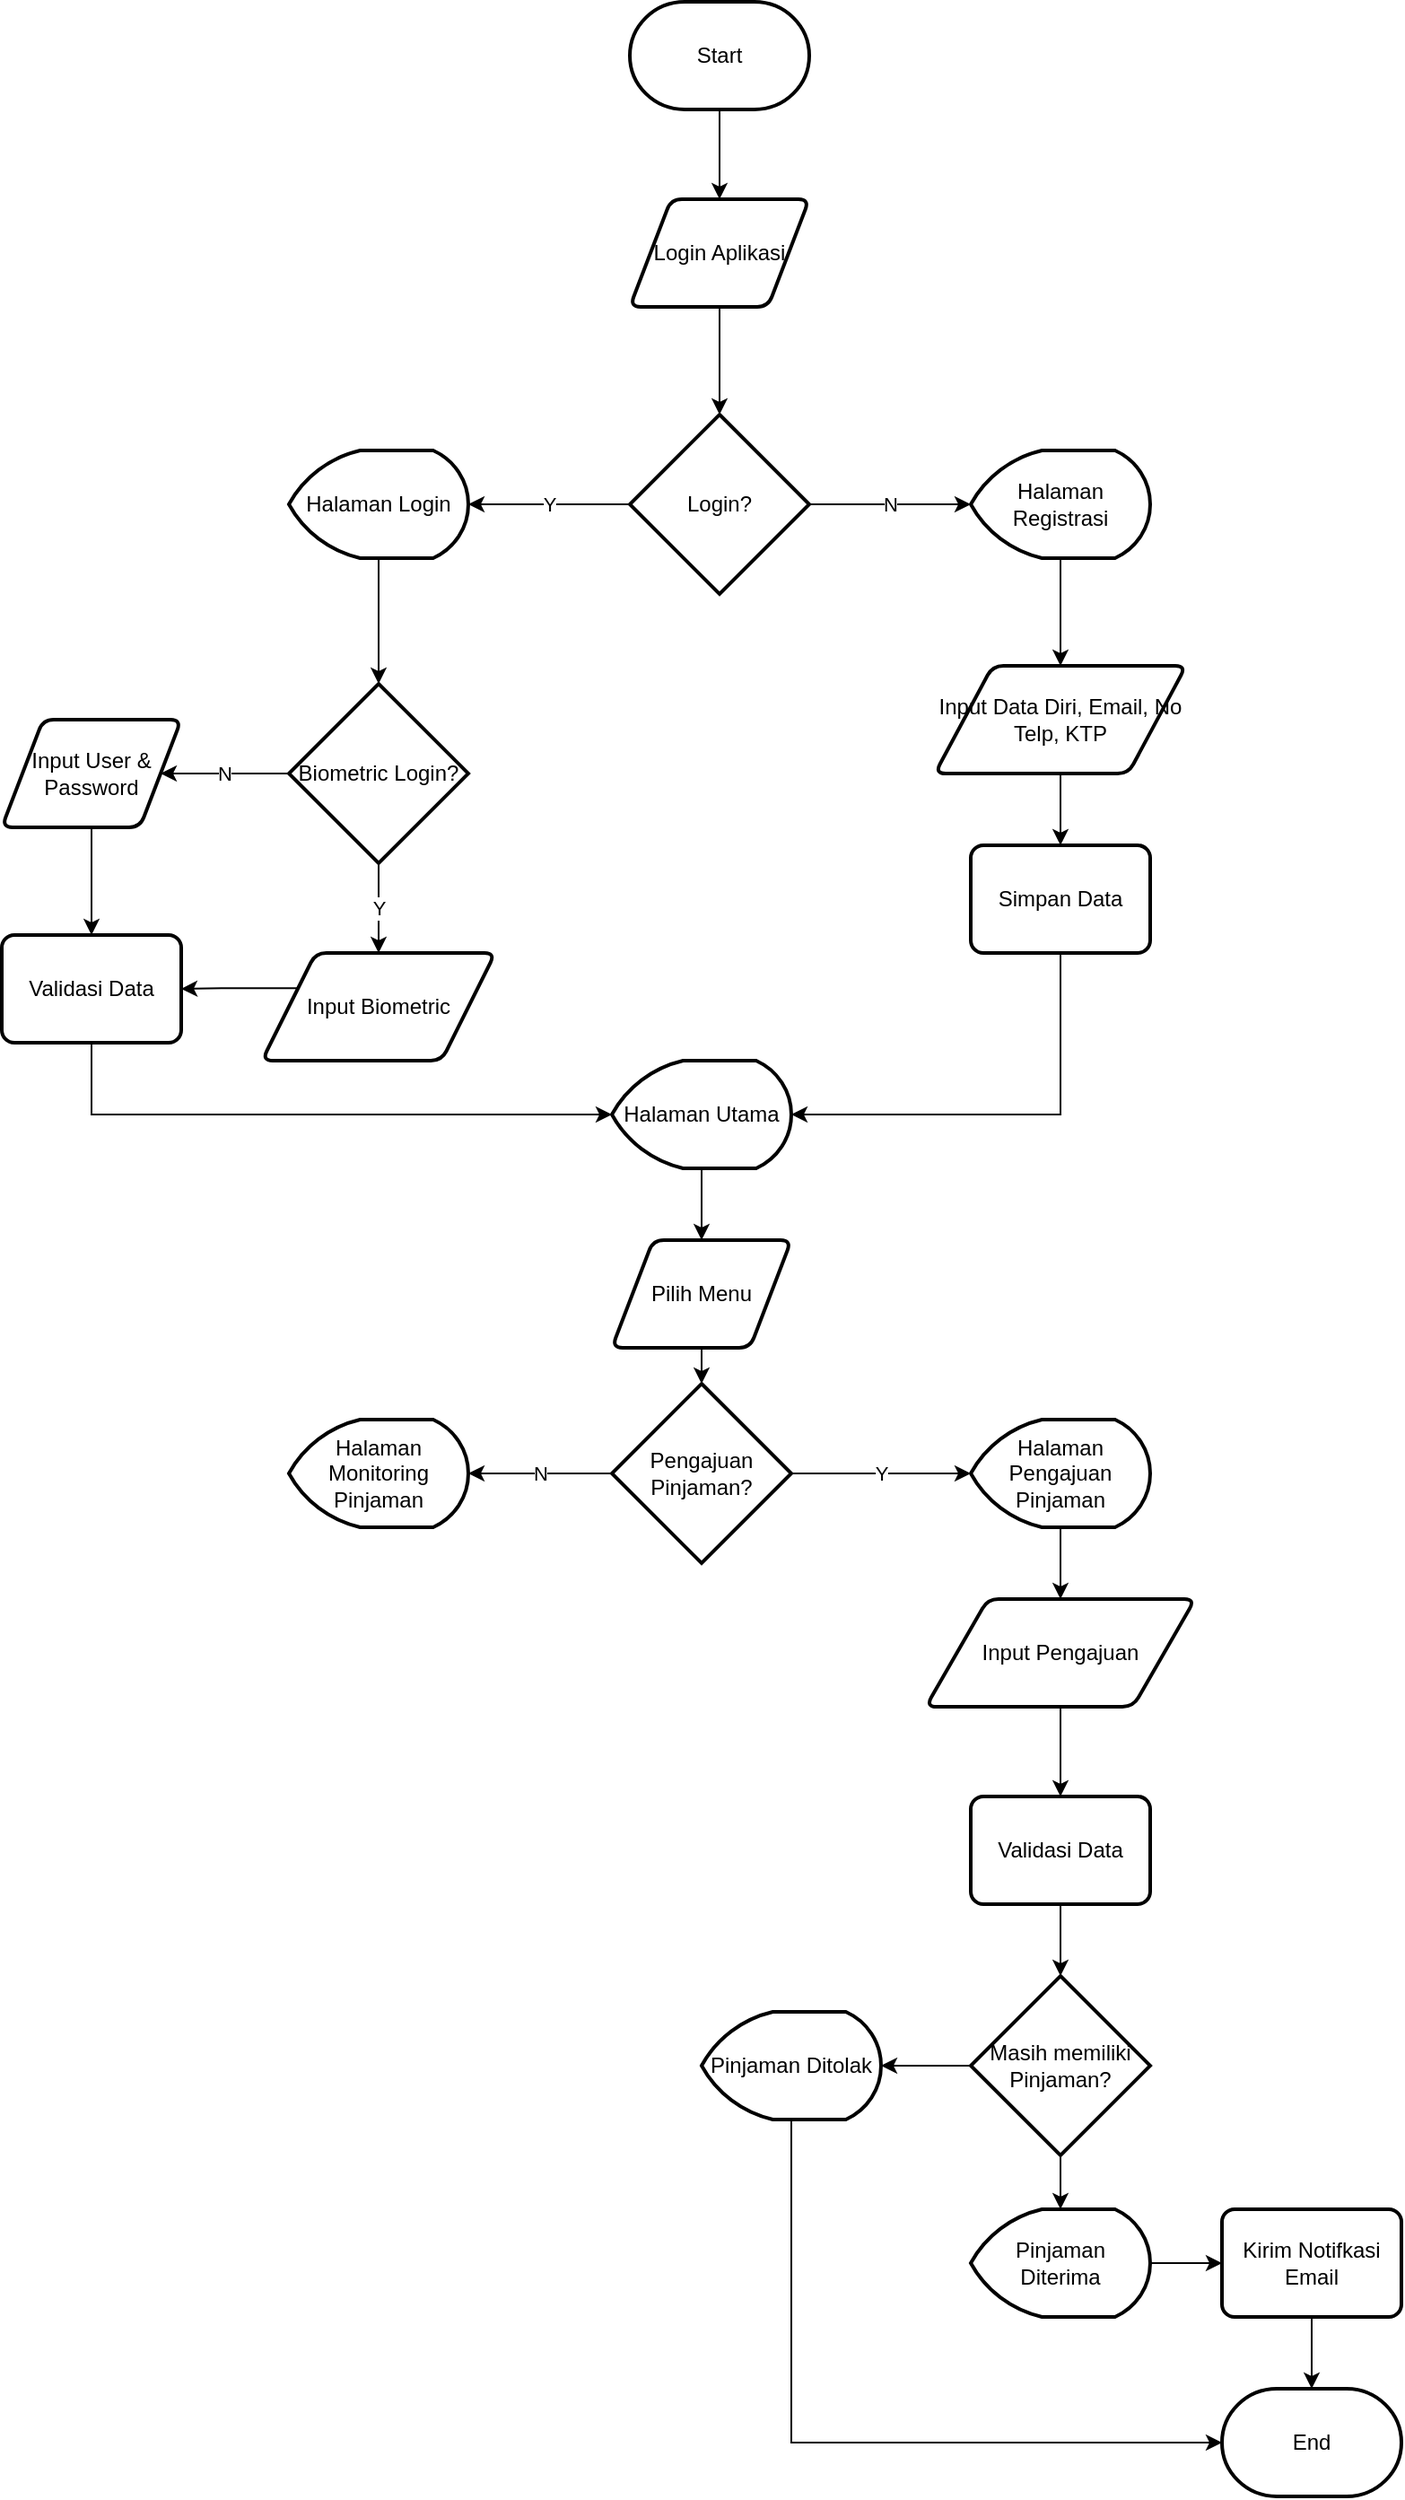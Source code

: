 <mxfile version="20.7.4" type="github">
  <diagram id="prtHgNgQTEPvFCAcTncT" name="Page-1">
    <mxGraphModel dx="1050" dy="541" grid="1" gridSize="10" guides="1" tooltips="1" connect="1" arrows="1" fold="1" page="1" pageScale="1" pageWidth="827" pageHeight="1169" math="0" shadow="0">
      <root>
        <mxCell id="0" />
        <mxCell id="1" parent="0" />
        <mxCell id="WSrcc3ZqYj-xbJMTgPU_-27" style="edgeStyle=orthogonalEdgeStyle;rounded=0;orthogonalLoop=1;jettySize=auto;html=1;exitX=0.5;exitY=1;exitDx=0;exitDy=0;exitPerimeter=0;" edge="1" parent="1" source="WSrcc3ZqYj-xbJMTgPU_-13" target="WSrcc3ZqYj-xbJMTgPU_-19">
          <mxGeometry relative="1" as="geometry" />
        </mxCell>
        <mxCell id="WSrcc3ZqYj-xbJMTgPU_-13" value="Start" style="strokeWidth=2;html=1;shape=mxgraph.flowchart.terminator;whiteSpace=wrap;" vertex="1" parent="1">
          <mxGeometry x="380" y="10" width="100" height="60" as="geometry" />
        </mxCell>
        <mxCell id="WSrcc3ZqYj-xbJMTgPU_-32" value="Y" style="edgeStyle=orthogonalEdgeStyle;rounded=0;orthogonalLoop=1;jettySize=auto;html=1;exitX=0;exitY=0.5;exitDx=0;exitDy=0;exitPerimeter=0;" edge="1" parent="1" source="WSrcc3ZqYj-xbJMTgPU_-16" target="WSrcc3ZqYj-xbJMTgPU_-30">
          <mxGeometry relative="1" as="geometry" />
        </mxCell>
        <mxCell id="WSrcc3ZqYj-xbJMTgPU_-33" value="N" style="edgeStyle=orthogonalEdgeStyle;rounded=0;orthogonalLoop=1;jettySize=auto;html=1;exitX=1;exitY=0.5;exitDx=0;exitDy=0;exitPerimeter=0;" edge="1" parent="1" source="WSrcc3ZqYj-xbJMTgPU_-16" target="WSrcc3ZqYj-xbJMTgPU_-23">
          <mxGeometry relative="1" as="geometry" />
        </mxCell>
        <mxCell id="WSrcc3ZqYj-xbJMTgPU_-16" value="Login?" style="strokeWidth=2;html=1;shape=mxgraph.flowchart.decision;whiteSpace=wrap;" vertex="1" parent="1">
          <mxGeometry x="380" y="240" width="100" height="100" as="geometry" />
        </mxCell>
        <mxCell id="WSrcc3ZqYj-xbJMTgPU_-28" style="edgeStyle=orthogonalEdgeStyle;rounded=0;orthogonalLoop=1;jettySize=auto;html=1;exitX=0.5;exitY=1;exitDx=0;exitDy=0;entryX=0.5;entryY=0;entryDx=0;entryDy=0;entryPerimeter=0;" edge="1" parent="1" source="WSrcc3ZqYj-xbJMTgPU_-19" target="WSrcc3ZqYj-xbJMTgPU_-16">
          <mxGeometry relative="1" as="geometry" />
        </mxCell>
        <mxCell id="WSrcc3ZqYj-xbJMTgPU_-19" value="Login Aplikasi" style="shape=parallelogram;html=1;strokeWidth=2;perimeter=parallelogramPerimeter;whiteSpace=wrap;rounded=1;arcSize=12;size=0.23;" vertex="1" parent="1">
          <mxGeometry x="380" y="120" width="100" height="60" as="geometry" />
        </mxCell>
        <mxCell id="WSrcc3ZqYj-xbJMTgPU_-42" style="edgeStyle=orthogonalEdgeStyle;rounded=0;orthogonalLoop=1;jettySize=auto;html=1;exitX=0.5;exitY=1;exitDx=0;exitDy=0;" edge="1" parent="1" source="WSrcc3ZqYj-xbJMTgPU_-20" target="WSrcc3ZqYj-xbJMTgPU_-41">
          <mxGeometry relative="1" as="geometry" />
        </mxCell>
        <mxCell id="WSrcc3ZqYj-xbJMTgPU_-20" value="Input User &amp;amp; Password" style="shape=parallelogram;html=1;strokeWidth=2;perimeter=parallelogramPerimeter;whiteSpace=wrap;rounded=1;arcSize=12;size=0.23;" vertex="1" parent="1">
          <mxGeometry x="30" y="410" width="100" height="60" as="geometry" />
        </mxCell>
        <mxCell id="WSrcc3ZqYj-xbJMTgPU_-43" style="edgeStyle=orthogonalEdgeStyle;rounded=0;orthogonalLoop=1;jettySize=auto;html=1;exitX=0;exitY=0.25;exitDx=0;exitDy=0;" edge="1" parent="1" source="WSrcc3ZqYj-xbJMTgPU_-21" target="WSrcc3ZqYj-xbJMTgPU_-41">
          <mxGeometry relative="1" as="geometry" />
        </mxCell>
        <mxCell id="WSrcc3ZqYj-xbJMTgPU_-21" value="Input Biometric" style="shape=parallelogram;html=1;strokeWidth=2;perimeter=parallelogramPerimeter;whiteSpace=wrap;rounded=1;arcSize=12;size=0.23;" vertex="1" parent="1">
          <mxGeometry x="175" y="540" width="130" height="60" as="geometry" />
        </mxCell>
        <mxCell id="WSrcc3ZqYj-xbJMTgPU_-34" style="edgeStyle=orthogonalEdgeStyle;rounded=0;orthogonalLoop=1;jettySize=auto;html=1;exitX=0.5;exitY=1;exitDx=0;exitDy=0;exitPerimeter=0;" edge="1" parent="1" source="WSrcc3ZqYj-xbJMTgPU_-23" target="WSrcc3ZqYj-xbJMTgPU_-24">
          <mxGeometry relative="1" as="geometry" />
        </mxCell>
        <mxCell id="WSrcc3ZqYj-xbJMTgPU_-23" value="Halaman Registrasi" style="strokeWidth=2;html=1;shape=mxgraph.flowchart.display;whiteSpace=wrap;" vertex="1" parent="1">
          <mxGeometry x="570" y="260" width="100" height="60" as="geometry" />
        </mxCell>
        <mxCell id="WSrcc3ZqYj-xbJMTgPU_-35" style="edgeStyle=orthogonalEdgeStyle;rounded=0;orthogonalLoop=1;jettySize=auto;html=1;exitX=0.5;exitY=1;exitDx=0;exitDy=0;entryX=0.5;entryY=0;entryDx=0;entryDy=0;" edge="1" parent="1" source="WSrcc3ZqYj-xbJMTgPU_-24" target="WSrcc3ZqYj-xbJMTgPU_-25">
          <mxGeometry relative="1" as="geometry" />
        </mxCell>
        <mxCell id="WSrcc3ZqYj-xbJMTgPU_-24" value="Input Data Diri, Email, No Telp, KTP" style="shape=parallelogram;html=1;strokeWidth=2;perimeter=parallelogramPerimeter;whiteSpace=wrap;rounded=1;arcSize=12;size=0.23;" vertex="1" parent="1">
          <mxGeometry x="550" y="380" width="140" height="60" as="geometry" />
        </mxCell>
        <mxCell id="WSrcc3ZqYj-xbJMTgPU_-46" style="edgeStyle=orthogonalEdgeStyle;rounded=0;orthogonalLoop=1;jettySize=auto;html=1;exitX=0.5;exitY=1;exitDx=0;exitDy=0;entryX=1;entryY=0.5;entryDx=0;entryDy=0;entryPerimeter=0;" edge="1" parent="1" source="WSrcc3ZqYj-xbJMTgPU_-25" target="WSrcc3ZqYj-xbJMTgPU_-26">
          <mxGeometry relative="1" as="geometry" />
        </mxCell>
        <mxCell id="WSrcc3ZqYj-xbJMTgPU_-25" value="Simpan Data" style="rounded=1;whiteSpace=wrap;html=1;absoluteArcSize=1;arcSize=14;strokeWidth=2;" vertex="1" parent="1">
          <mxGeometry x="570" y="480" width="100" height="60" as="geometry" />
        </mxCell>
        <mxCell id="WSrcc3ZqYj-xbJMTgPU_-48" style="edgeStyle=orthogonalEdgeStyle;rounded=0;orthogonalLoop=1;jettySize=auto;html=1;exitX=0.5;exitY=1;exitDx=0;exitDy=0;exitPerimeter=0;" edge="1" parent="1" source="WSrcc3ZqYj-xbJMTgPU_-26" target="WSrcc3ZqYj-xbJMTgPU_-47">
          <mxGeometry relative="1" as="geometry" />
        </mxCell>
        <mxCell id="WSrcc3ZqYj-xbJMTgPU_-26" value="Halaman Utama" style="strokeWidth=2;html=1;shape=mxgraph.flowchart.display;whiteSpace=wrap;" vertex="1" parent="1">
          <mxGeometry x="370" y="600" width="100" height="60" as="geometry" />
        </mxCell>
        <mxCell id="WSrcc3ZqYj-xbJMTgPU_-36" style="edgeStyle=orthogonalEdgeStyle;rounded=0;orthogonalLoop=1;jettySize=auto;html=1;exitX=0.5;exitY=1;exitDx=0;exitDy=0;exitPerimeter=0;" edge="1" parent="1" source="WSrcc3ZqYj-xbJMTgPU_-30" target="WSrcc3ZqYj-xbJMTgPU_-31">
          <mxGeometry relative="1" as="geometry" />
        </mxCell>
        <mxCell id="WSrcc3ZqYj-xbJMTgPU_-30" value="Halaman Login" style="strokeWidth=2;html=1;shape=mxgraph.flowchart.display;whiteSpace=wrap;" vertex="1" parent="1">
          <mxGeometry x="190" y="260" width="100" height="60" as="geometry" />
        </mxCell>
        <mxCell id="WSrcc3ZqYj-xbJMTgPU_-37" value="N" style="edgeStyle=orthogonalEdgeStyle;rounded=0;orthogonalLoop=1;jettySize=auto;html=1;exitX=0;exitY=0.5;exitDx=0;exitDy=0;exitPerimeter=0;entryX=1;entryY=0.5;entryDx=0;entryDy=0;" edge="1" parent="1" source="WSrcc3ZqYj-xbJMTgPU_-31" target="WSrcc3ZqYj-xbJMTgPU_-20">
          <mxGeometry relative="1" as="geometry" />
        </mxCell>
        <mxCell id="WSrcc3ZqYj-xbJMTgPU_-40" value="Y" style="edgeStyle=orthogonalEdgeStyle;rounded=0;orthogonalLoop=1;jettySize=auto;html=1;exitX=0.5;exitY=1;exitDx=0;exitDy=0;exitPerimeter=0;entryX=0.5;entryY=0;entryDx=0;entryDy=0;" edge="1" parent="1" source="WSrcc3ZqYj-xbJMTgPU_-31" target="WSrcc3ZqYj-xbJMTgPU_-21">
          <mxGeometry relative="1" as="geometry" />
        </mxCell>
        <mxCell id="WSrcc3ZqYj-xbJMTgPU_-31" value="Biometric Login?" style="strokeWidth=2;html=1;shape=mxgraph.flowchart.decision;whiteSpace=wrap;" vertex="1" parent="1">
          <mxGeometry x="190" y="390" width="100" height="100" as="geometry" />
        </mxCell>
        <mxCell id="WSrcc3ZqYj-xbJMTgPU_-45" style="edgeStyle=orthogonalEdgeStyle;rounded=0;orthogonalLoop=1;jettySize=auto;html=1;exitX=0.5;exitY=1;exitDx=0;exitDy=0;entryX=0;entryY=0.5;entryDx=0;entryDy=0;entryPerimeter=0;" edge="1" parent="1" source="WSrcc3ZqYj-xbJMTgPU_-41" target="WSrcc3ZqYj-xbJMTgPU_-26">
          <mxGeometry relative="1" as="geometry" />
        </mxCell>
        <mxCell id="WSrcc3ZqYj-xbJMTgPU_-41" value="Validasi Data" style="rounded=1;whiteSpace=wrap;html=1;absoluteArcSize=1;arcSize=14;strokeWidth=2;" vertex="1" parent="1">
          <mxGeometry x="30" y="530" width="100" height="60" as="geometry" />
        </mxCell>
        <mxCell id="WSrcc3ZqYj-xbJMTgPU_-50" style="edgeStyle=orthogonalEdgeStyle;rounded=0;orthogonalLoop=1;jettySize=auto;html=1;exitX=0.5;exitY=1;exitDx=0;exitDy=0;entryX=0.5;entryY=0;entryDx=0;entryDy=0;entryPerimeter=0;" edge="1" parent="1" source="WSrcc3ZqYj-xbJMTgPU_-47" target="WSrcc3ZqYj-xbJMTgPU_-49">
          <mxGeometry relative="1" as="geometry" />
        </mxCell>
        <mxCell id="WSrcc3ZqYj-xbJMTgPU_-47" value="Pilih Menu" style="shape=parallelogram;html=1;strokeWidth=2;perimeter=parallelogramPerimeter;whiteSpace=wrap;rounded=1;arcSize=12;size=0.23;" vertex="1" parent="1">
          <mxGeometry x="370" y="700" width="100" height="60" as="geometry" />
        </mxCell>
        <mxCell id="WSrcc3ZqYj-xbJMTgPU_-54" value="N" style="edgeStyle=orthogonalEdgeStyle;rounded=0;orthogonalLoop=1;jettySize=auto;html=1;exitX=0;exitY=0.5;exitDx=0;exitDy=0;exitPerimeter=0;" edge="1" parent="1" source="WSrcc3ZqYj-xbJMTgPU_-49" target="WSrcc3ZqYj-xbJMTgPU_-51">
          <mxGeometry relative="1" as="geometry" />
        </mxCell>
        <mxCell id="WSrcc3ZqYj-xbJMTgPU_-55" value="Y" style="edgeStyle=orthogonalEdgeStyle;rounded=0;orthogonalLoop=1;jettySize=auto;html=1;exitX=1;exitY=0.5;exitDx=0;exitDy=0;exitPerimeter=0;entryX=0;entryY=0.5;entryDx=0;entryDy=0;entryPerimeter=0;" edge="1" parent="1" source="WSrcc3ZqYj-xbJMTgPU_-49" target="WSrcc3ZqYj-xbJMTgPU_-52">
          <mxGeometry relative="1" as="geometry" />
        </mxCell>
        <mxCell id="WSrcc3ZqYj-xbJMTgPU_-49" value="Pengajuan Pinjaman?" style="strokeWidth=2;html=1;shape=mxgraph.flowchart.decision;whiteSpace=wrap;" vertex="1" parent="1">
          <mxGeometry x="370" y="780" width="100" height="100" as="geometry" />
        </mxCell>
        <mxCell id="WSrcc3ZqYj-xbJMTgPU_-51" value="Halaman Monitoring Pinjaman" style="strokeWidth=2;html=1;shape=mxgraph.flowchart.display;whiteSpace=wrap;" vertex="1" parent="1">
          <mxGeometry x="190" y="800" width="100" height="60" as="geometry" />
        </mxCell>
        <mxCell id="WSrcc3ZqYj-xbJMTgPU_-57" style="edgeStyle=orthogonalEdgeStyle;rounded=0;orthogonalLoop=1;jettySize=auto;html=1;exitX=0.5;exitY=1;exitDx=0;exitDy=0;exitPerimeter=0;" edge="1" parent="1" source="WSrcc3ZqYj-xbJMTgPU_-52" target="WSrcc3ZqYj-xbJMTgPU_-56">
          <mxGeometry relative="1" as="geometry" />
        </mxCell>
        <mxCell id="WSrcc3ZqYj-xbJMTgPU_-52" value="Halaman Pengajuan Pinjaman" style="strokeWidth=2;html=1;shape=mxgraph.flowchart.display;whiteSpace=wrap;" vertex="1" parent="1">
          <mxGeometry x="570" y="800" width="100" height="60" as="geometry" />
        </mxCell>
        <mxCell id="WSrcc3ZqYj-xbJMTgPU_-61" style="edgeStyle=orthogonalEdgeStyle;rounded=0;orthogonalLoop=1;jettySize=auto;html=1;exitX=0.5;exitY=1;exitDx=0;exitDy=0;" edge="1" parent="1" source="WSrcc3ZqYj-xbJMTgPU_-56" target="WSrcc3ZqYj-xbJMTgPU_-60">
          <mxGeometry relative="1" as="geometry" />
        </mxCell>
        <mxCell id="WSrcc3ZqYj-xbJMTgPU_-56" value="Input Pengajuan" style="shape=parallelogram;html=1;strokeWidth=2;perimeter=parallelogramPerimeter;whiteSpace=wrap;rounded=1;arcSize=12;size=0.23;" vertex="1" parent="1">
          <mxGeometry x="545" y="900" width="150" height="60" as="geometry" />
        </mxCell>
        <mxCell id="WSrcc3ZqYj-xbJMTgPU_-66" style="edgeStyle=orthogonalEdgeStyle;rounded=0;orthogonalLoop=1;jettySize=auto;html=1;exitX=0.5;exitY=1;exitDx=0;exitDy=0;" edge="1" parent="1" source="WSrcc3ZqYj-xbJMTgPU_-60" target="WSrcc3ZqYj-xbJMTgPU_-62">
          <mxGeometry relative="1" as="geometry" />
        </mxCell>
        <mxCell id="WSrcc3ZqYj-xbJMTgPU_-60" value="Validasi Data" style="rounded=1;whiteSpace=wrap;html=1;absoluteArcSize=1;arcSize=14;strokeWidth=2;" vertex="1" parent="1">
          <mxGeometry x="570" y="1010" width="100" height="60" as="geometry" />
        </mxCell>
        <mxCell id="WSrcc3ZqYj-xbJMTgPU_-67" style="edgeStyle=orthogonalEdgeStyle;rounded=0;orthogonalLoop=1;jettySize=auto;html=1;exitX=0;exitY=0.5;exitDx=0;exitDy=0;exitPerimeter=0;" edge="1" parent="1" source="WSrcc3ZqYj-xbJMTgPU_-62" target="WSrcc3ZqYj-xbJMTgPU_-63">
          <mxGeometry relative="1" as="geometry" />
        </mxCell>
        <mxCell id="WSrcc3ZqYj-xbJMTgPU_-68" style="edgeStyle=orthogonalEdgeStyle;rounded=0;orthogonalLoop=1;jettySize=auto;html=1;exitX=0.5;exitY=1;exitDx=0;exitDy=0;exitPerimeter=0;" edge="1" parent="1" source="WSrcc3ZqYj-xbJMTgPU_-62" target="WSrcc3ZqYj-xbJMTgPU_-64">
          <mxGeometry relative="1" as="geometry" />
        </mxCell>
        <mxCell id="WSrcc3ZqYj-xbJMTgPU_-62" value="Masih memiliki Pinjaman?" style="strokeWidth=2;html=1;shape=mxgraph.flowchart.decision;whiteSpace=wrap;" vertex="1" parent="1">
          <mxGeometry x="570" y="1110" width="100" height="100" as="geometry" />
        </mxCell>
        <mxCell id="WSrcc3ZqYj-xbJMTgPU_-71" style="edgeStyle=orthogonalEdgeStyle;rounded=0;orthogonalLoop=1;jettySize=auto;html=1;exitX=0.5;exitY=1;exitDx=0;exitDy=0;exitPerimeter=0;entryX=0;entryY=0.5;entryDx=0;entryDy=0;entryPerimeter=0;" edge="1" parent="1" source="WSrcc3ZqYj-xbJMTgPU_-63" target="WSrcc3ZqYj-xbJMTgPU_-70">
          <mxGeometry relative="1" as="geometry" />
        </mxCell>
        <mxCell id="WSrcc3ZqYj-xbJMTgPU_-63" value="Pinjaman Ditolak" style="strokeWidth=2;html=1;shape=mxgraph.flowchart.display;whiteSpace=wrap;" vertex="1" parent="1">
          <mxGeometry x="420" y="1130" width="100" height="60" as="geometry" />
        </mxCell>
        <mxCell id="WSrcc3ZqYj-xbJMTgPU_-69" style="edgeStyle=orthogonalEdgeStyle;rounded=0;orthogonalLoop=1;jettySize=auto;html=1;exitX=1;exitY=0.5;exitDx=0;exitDy=0;exitPerimeter=0;" edge="1" parent="1" source="WSrcc3ZqYj-xbJMTgPU_-64" target="WSrcc3ZqYj-xbJMTgPU_-65">
          <mxGeometry relative="1" as="geometry" />
        </mxCell>
        <mxCell id="WSrcc3ZqYj-xbJMTgPU_-64" value="Pinjaman Diterima" style="strokeWidth=2;html=1;shape=mxgraph.flowchart.display;whiteSpace=wrap;" vertex="1" parent="1">
          <mxGeometry x="570" y="1240" width="100" height="60" as="geometry" />
        </mxCell>
        <mxCell id="WSrcc3ZqYj-xbJMTgPU_-72" style="edgeStyle=orthogonalEdgeStyle;rounded=0;orthogonalLoop=1;jettySize=auto;html=1;exitX=0.5;exitY=1;exitDx=0;exitDy=0;" edge="1" parent="1" source="WSrcc3ZqYj-xbJMTgPU_-65" target="WSrcc3ZqYj-xbJMTgPU_-70">
          <mxGeometry relative="1" as="geometry" />
        </mxCell>
        <mxCell id="WSrcc3ZqYj-xbJMTgPU_-65" value="Kirim Notifkasi Email" style="rounded=1;whiteSpace=wrap;html=1;absoluteArcSize=1;arcSize=14;strokeWidth=2;" vertex="1" parent="1">
          <mxGeometry x="710" y="1240" width="100" height="60" as="geometry" />
        </mxCell>
        <mxCell id="WSrcc3ZqYj-xbJMTgPU_-70" value="End" style="strokeWidth=2;html=1;shape=mxgraph.flowchart.terminator;whiteSpace=wrap;" vertex="1" parent="1">
          <mxGeometry x="710" y="1340" width="100" height="60" as="geometry" />
        </mxCell>
      </root>
    </mxGraphModel>
  </diagram>
</mxfile>

